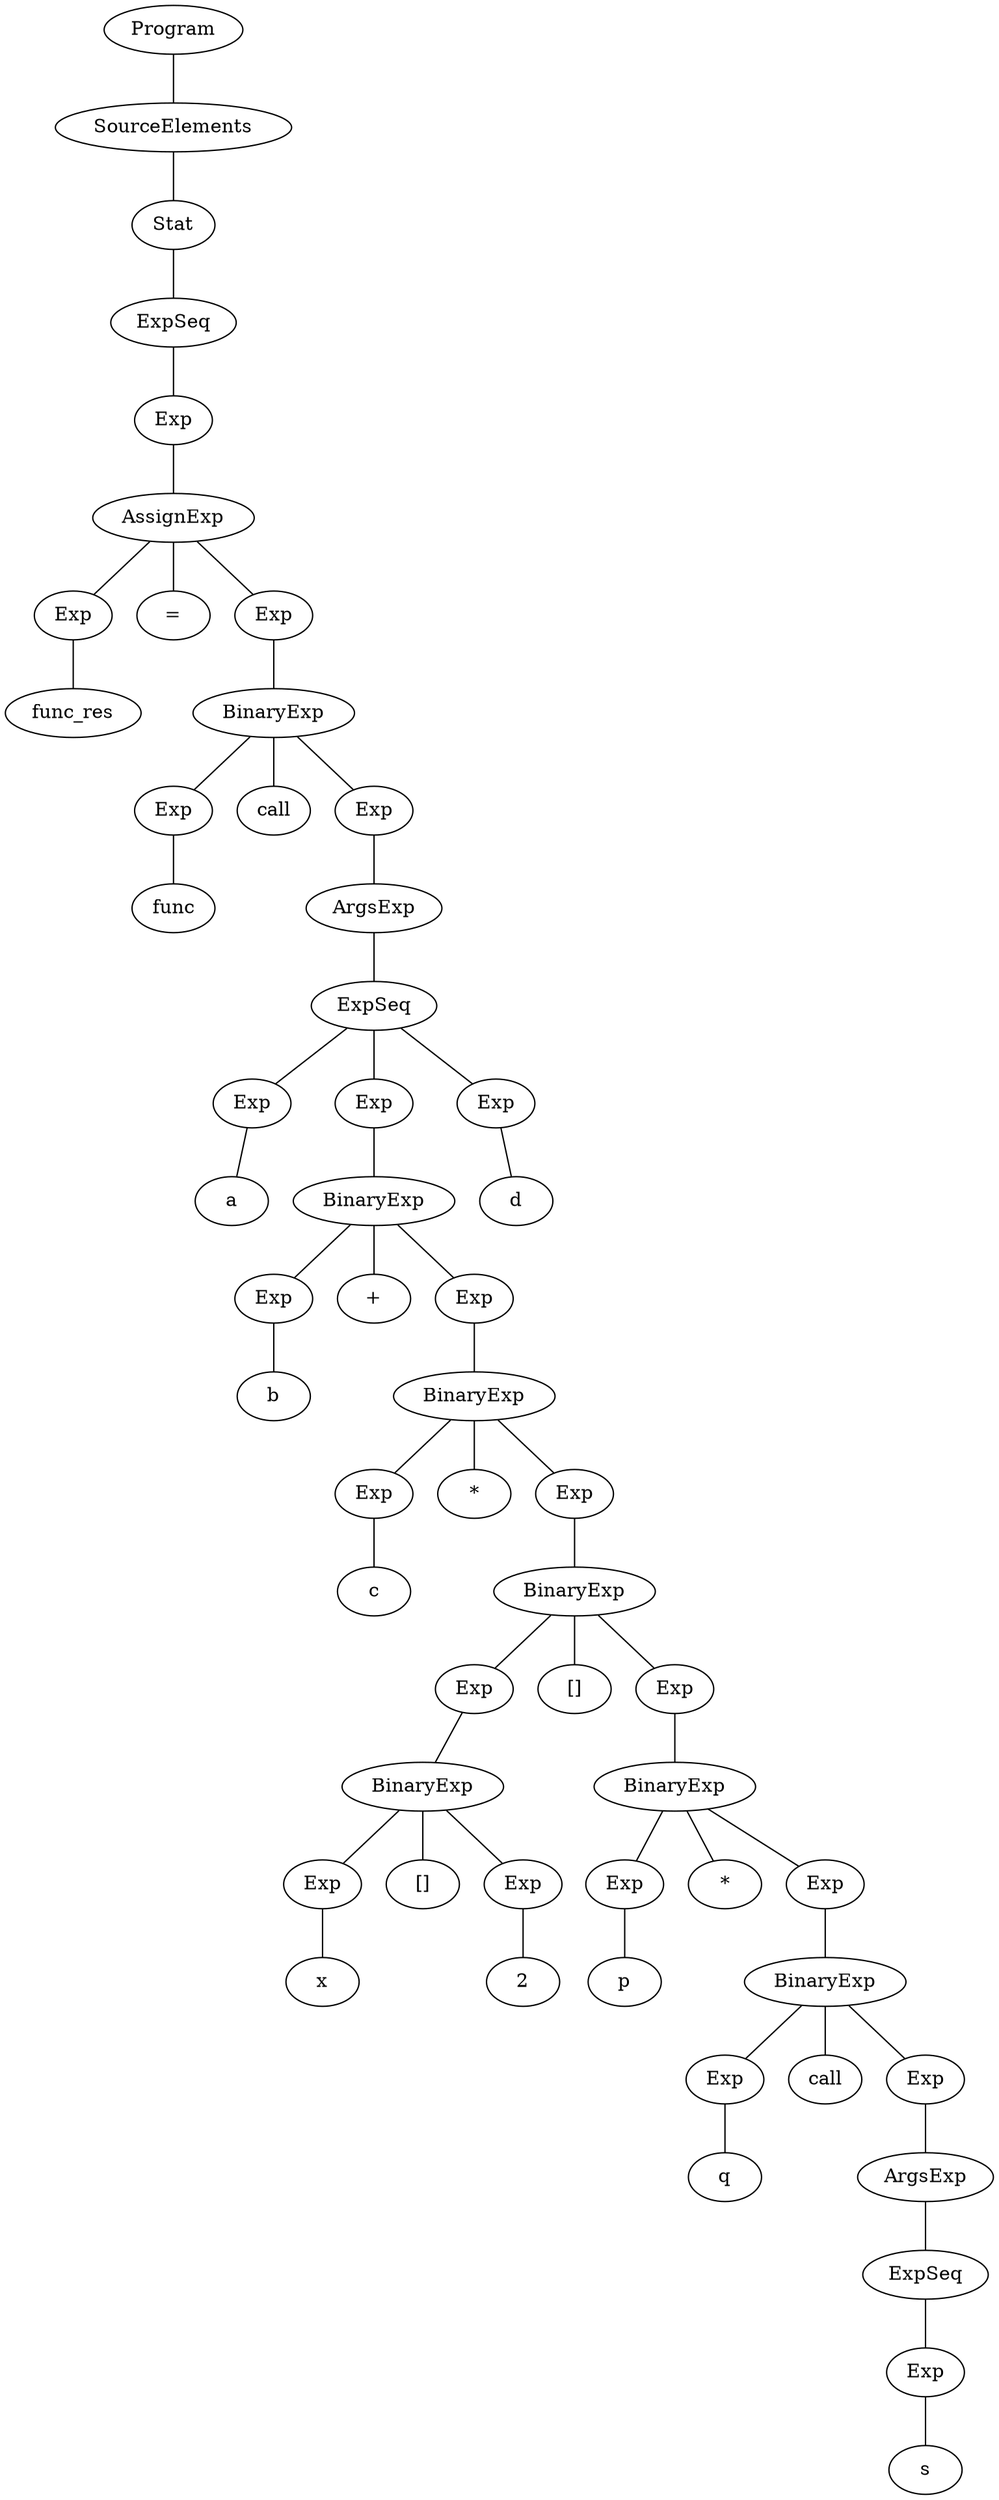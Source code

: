 graph vis {
	node295[label="Program"]
	node295 -- node278
	node278[label="SourceElements"]
	node278 -- node277
	node277[label="Stat"]
	node277 -- node276
	node276[label="ExpSeq"]
	node276 -- node275
	node275[label="Exp"]
	node275 -- node274
	node274[label="AssignExp"]
	node274 -- node225
	node225[label="Exp"]
	node225 -- node224
	node224[label="func_res"]
	node274 -- node273
	node273[label="="]
	node274 -- node272
	node272[label="Exp"]
	node272 -- node271
	node271[label="BinaryExp"]
	node271 -- node227
	node227[label="Exp"]
	node227 -- node226
	node226[label="func"]
	node271 -- node270
	node270[label="call"]
	node271 -- node269
	node269[label="Exp"]
	node269 -- node268
	node268[label="ArgsExp"]
	node268 -- node267
	node267[label="ExpSeq"]
	node267 -- node229
	node229[label="Exp"]
	node229 -- node228
	node228[label="a"]
	node267 -- node264
	node264[label="Exp"]
	node264 -- node263
	node263[label="BinaryExp"]
	node263 -- node231
	node231[label="Exp"]
	node231 -- node230
	node230[label="b"]
	node263 -- node262
	node262[label="+"]
	node263 -- node261
	node261[label="Exp"]
	node261 -- node260
	node260[label="BinaryExp"]
	node260 -- node233
	node233[label="Exp"]
	node233 -- node232
	node232[label="c"]
	node260 -- node259
	node259[label="*"]
	node260 -- node258
	node258[label="Exp"]
	node258 -- node257
	node257[label="BinaryExp"]
	node257 -- node255
	node255[label="Exp"]
	node255 -- node254
	node254[label="BinaryExp"]
	node254 -- node235
	node235[label="Exp"]
	node235 -- node234
	node234[label="x"]
	node254 -- node253
	node253[label="[]"]
	node254 -- node237
	node237[label="Exp"]
	node237 -- node236
	node236[label="2"]
	node257 -- node256
	node256[label="[]"]
	node257 -- node252
	node252[label="Exp"]
	node252 -- node251
	node251[label="BinaryExp"]
	node251 -- node239
	node239[label="Exp"]
	node239 -- node238
	node238[label="p"]
	node251 -- node250
	node250[label="*"]
	node251 -- node249
	node249[label="Exp"]
	node249 -- node248
	node248[label="BinaryExp"]
	node248 -- node241
	node241[label="Exp"]
	node241 -- node240
	node240[label="q"]
	node248 -- node247
	node247[label="call"]
	node248 -- node246
	node246[label="Exp"]
	node246 -- node245
	node245[label="ArgsExp"]
	node245 -- node244
	node244[label="ExpSeq"]
	node244 -- node243
	node243[label="Exp"]
	node243 -- node242
	node242[label="s"]
	node267 -- node266
	node266[label="Exp"]
	node266 -- node265
	node265[label="d"]
}
